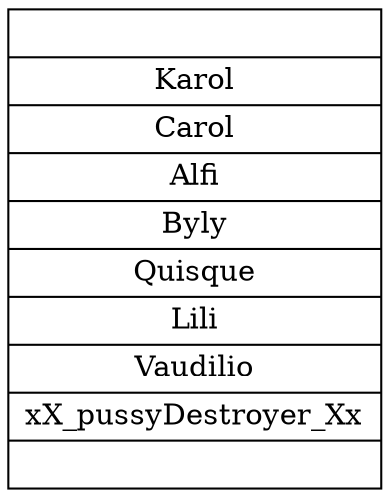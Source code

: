 digraph graficaPreorden{ 
 linkdir=LR 
 arreglo[shape= record label= "{|Karol|Carol|Alfi|Byly|Quisque|Lili|Vaudilio|xX_pussyDestroyer_Xx|}"];
}
